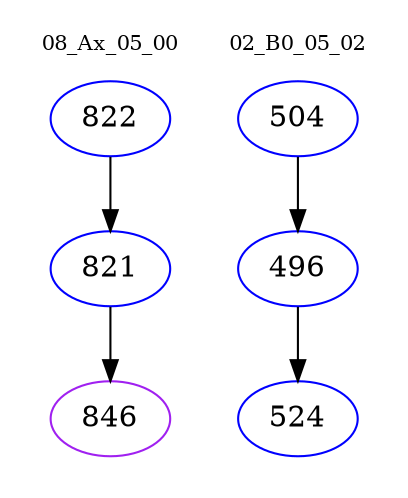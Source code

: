 digraph{
subgraph cluster_0 {
color = white
label = "08_Ax_05_00";
fontsize=10;
T0_822 [label="822", color="blue"]
T0_822 -> T0_821 [color="black"]
T0_821 [label="821", color="blue"]
T0_821 -> T0_846 [color="black"]
T0_846 [label="846", color="purple"]
}
subgraph cluster_1 {
color = white
label = "02_B0_05_02";
fontsize=10;
T1_504 [label="504", color="blue"]
T1_504 -> T1_496 [color="black"]
T1_496 [label="496", color="blue"]
T1_496 -> T1_524 [color="black"]
T1_524 [label="524", color="blue"]
}
}

